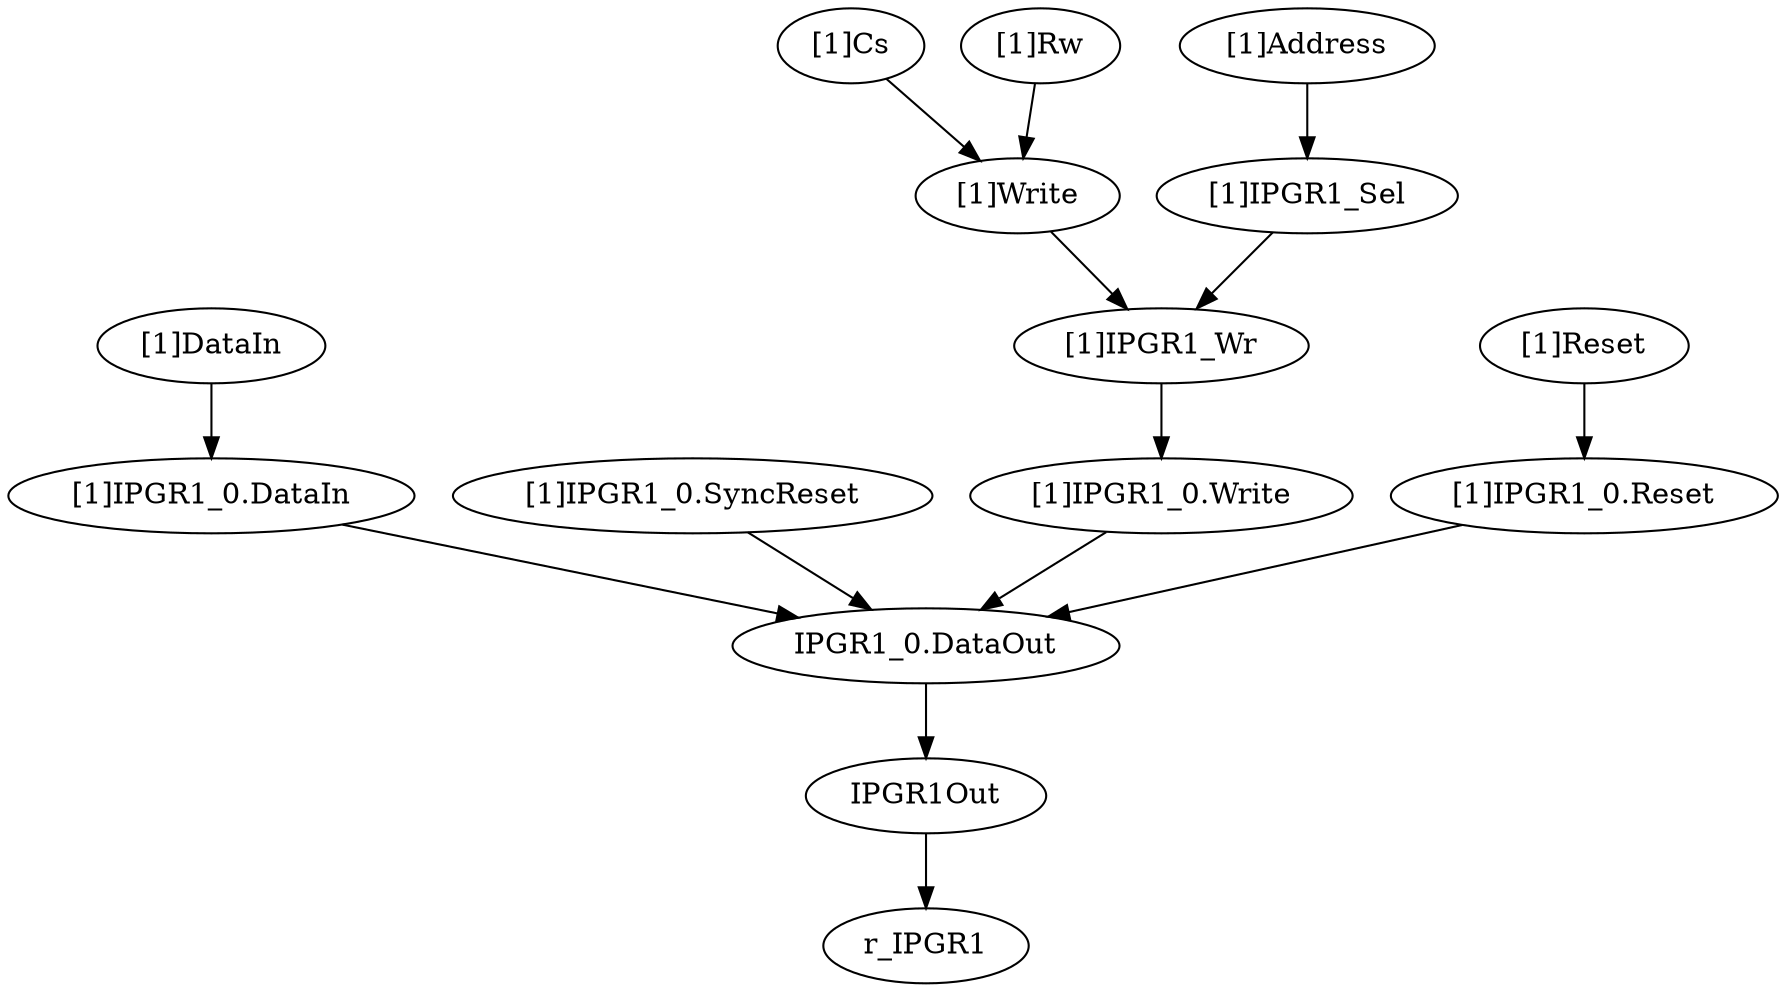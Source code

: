 strict digraph "" {
	"[1]IPGR1_0.Reset"	 [complexity=3,
		importance=0.0307345396966,
		rank=0.0102448465655];
	"IPGR1_0.DataOut"	 [complexity=2,
		importance=0.00982060912563,
		rank=0.00491030456282];
	"[1]IPGR1_0.Reset" -> "IPGR1_0.DataOut";
	IPGR1Out	 [complexity=2,
		importance=0.00553056398168,
		rank=0.00276528199084];
	"IPGR1_0.DataOut" -> IPGR1Out;
	"[1]IPGR1_0.DataIn"	 [complexity=4,
		importance=0.0110980251793,
		rank=0.00277450629483];
	"[1]IPGR1_0.DataIn" -> "IPGR1_0.DataOut";
	"[1]DataIn"	 [complexity=4,
		importance=0.0123647044488,
		rank=0.0030911761122];
	"[1]DataIn" -> "[1]IPGR1_0.DataIn";
	"[1]Cs"	 [complexity=9,
		importance=0.0171426018984,
		rank=0.00190473354427];
	"[1]Write"	 [complexity=6,
		importance=0.0158759226289,
		rank=0.00264598710482];
	"[1]Cs" -> "[1]Write";
	"[1]IPGR1_0.SyncReset"	 [complexity=3,
		importance=0.0209078975208,
		rank=0.00696929917359];
	"[1]IPGR1_0.SyncReset" -> "IPGR1_0.DataOut";
	"[1]IPGR1_Sel"	 [complexity=6,
		importance=0.0152556496599,
		rank=0.00254260827665];
	"[1]IPGR1_Wr"	 [complexity=3,
		importance=0.0139757730932,
		rank=0.00465859103106];
	"[1]IPGR1_Sel" -> "[1]IPGR1_Wr";
	"[1]Address"	 [complexity=8,
		importance=0.0165223289294,
		rank=0.00206529111617];
	"[1]Address" -> "[1]IPGR1_Sel";
	r_IPGR1	 [complexity=0,
		importance=0.00211961557442,
		rank=0.0];
	"[1]IPGR1_0.Write"	 [complexity=3,
		importance=0.0120500311373,
		rank=0.00401667704577];
	"[1]IPGR1_0.Write" -> "IPGR1_0.DataOut";
	"[1]IPGR1_Wr" -> "[1]IPGR1_0.Write";
	"[1]Write" -> "[1]IPGR1_Wr";
	"[1]Reset"	 [complexity=3,
		importance=0.0320012189661,
		rank=0.0106670729887];
	"[1]Reset" -> "[1]IPGR1_0.Reset";
	"[1]Rw"	 [complexity=9,
		importance=0.0171426018984,
		rank=0.00190473354427];
	"[1]Rw" -> "[1]Write";
	IPGR1Out -> r_IPGR1;
}
